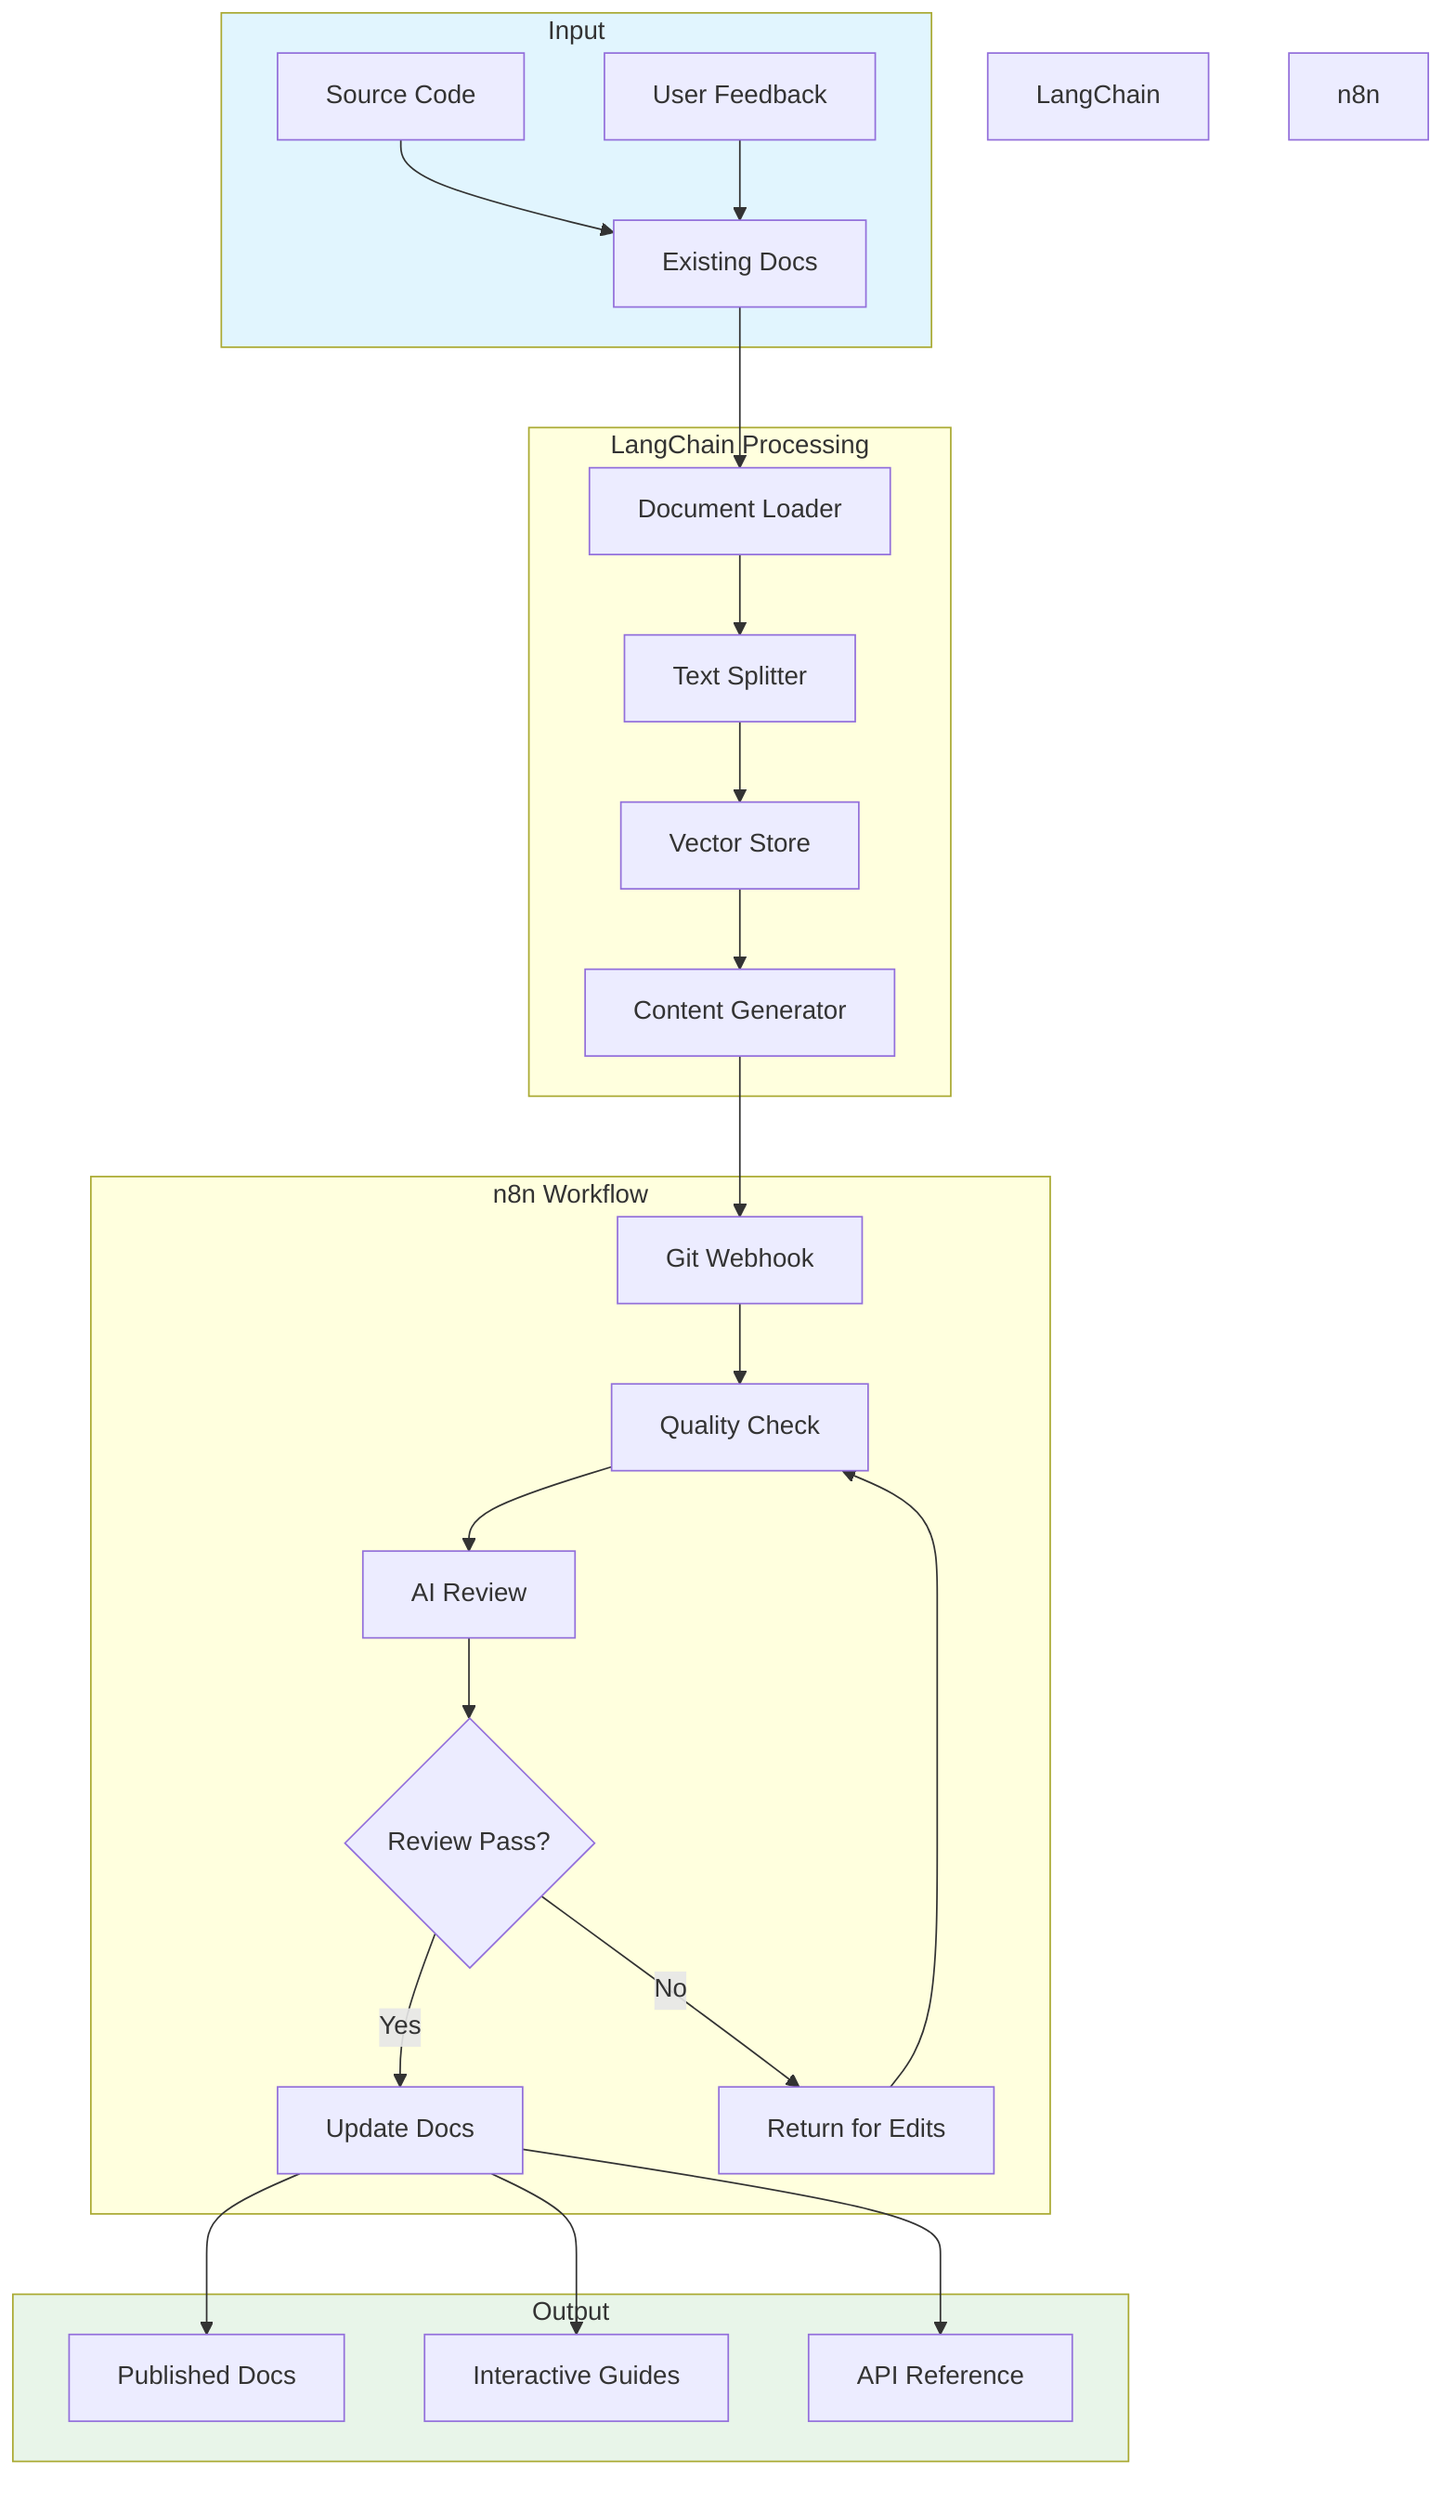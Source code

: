 flowchart TD
    subgraph Input
        A[Source Code] --> B[Existing Docs]
        C[User Feedback] --> B
    end

    subgraph LangChain Processing
        D[Document Loader] --> E[Text Splitter]
        E --> F[Vector Store]
        F --> G[Content Generator]
    end

    subgraph n8n Workflow
        H[Git Webhook] --> I[Quality Check]
        I --> J[AI Review]
        J --> K{Review Pass?}
        K -->|Yes| L[Update Docs]
        K -->|No| M[Return for Edits]
        M --> I
    end

    subgraph Output
        N[Published Docs]
        O[Interactive Guides]
        P[API Reference]
    end

    B --> D
    G --> H
    L --> N
    L --> O
    L --> P
    
    style Input fill:#e1f5fe
    style LangChain Processing fill:#fff3e0
    style n8n Workflow fill:#f3e5f5
    style Output fill:#e8f5e9